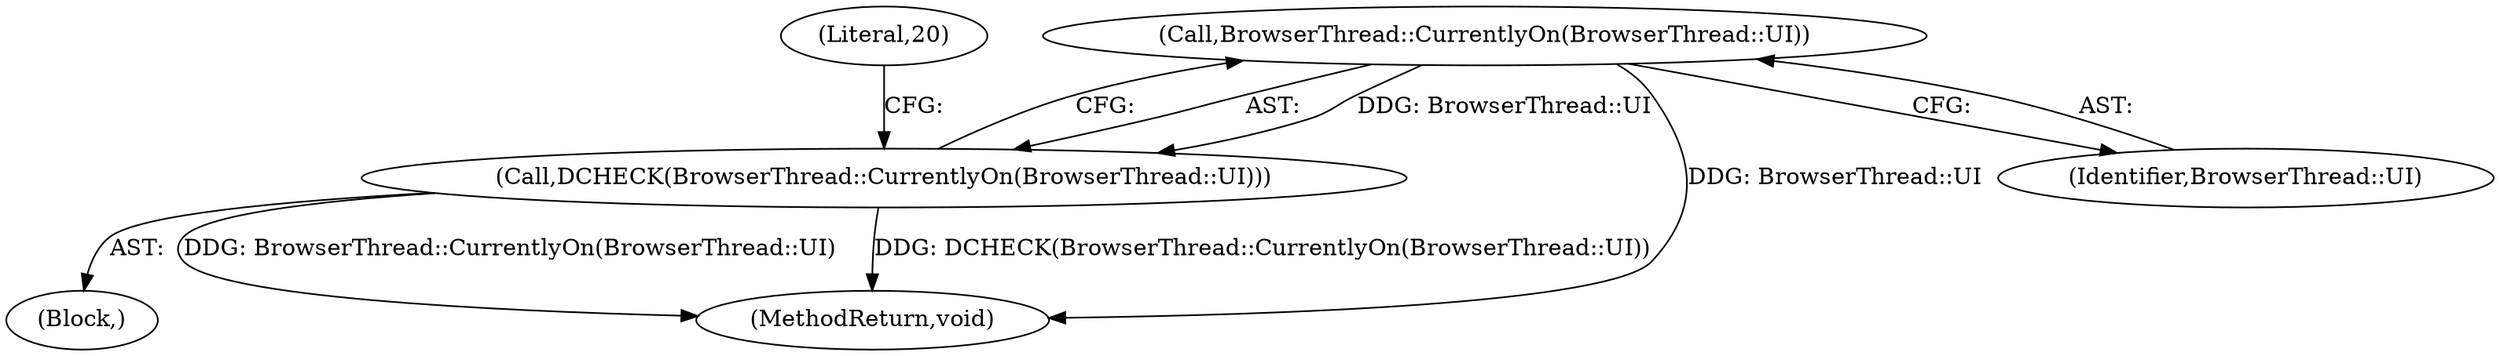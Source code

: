 digraph "0_Chrome_16dcd30c215801941d9890859fd79a234128fc3e_7@API" {
"1000104" [label="(Call,BrowserThread::CurrentlyOn(BrowserThread::UI))"];
"1000103" [label="(Call,DCHECK(BrowserThread::CurrentlyOn(BrowserThread::UI)))"];
"1000108" [label="(Literal,20)"];
"1000104" [label="(Call,BrowserThread::CurrentlyOn(BrowserThread::UI))"];
"1000105" [label="(Identifier,BrowserThread::UI)"];
"1000103" [label="(Call,DCHECK(BrowserThread::CurrentlyOn(BrowserThread::UI)))"];
"1000102" [label="(Block,)"];
"1000155" [label="(MethodReturn,void)"];
"1000104" -> "1000103"  [label="AST: "];
"1000104" -> "1000105"  [label="CFG: "];
"1000105" -> "1000104"  [label="AST: "];
"1000103" -> "1000104"  [label="CFG: "];
"1000104" -> "1000155"  [label="DDG: BrowserThread::UI"];
"1000104" -> "1000103"  [label="DDG: BrowserThread::UI"];
"1000103" -> "1000102"  [label="AST: "];
"1000108" -> "1000103"  [label="CFG: "];
"1000103" -> "1000155"  [label="DDG: BrowserThread::CurrentlyOn(BrowserThread::UI)"];
"1000103" -> "1000155"  [label="DDG: DCHECK(BrowserThread::CurrentlyOn(BrowserThread::UI))"];
}
